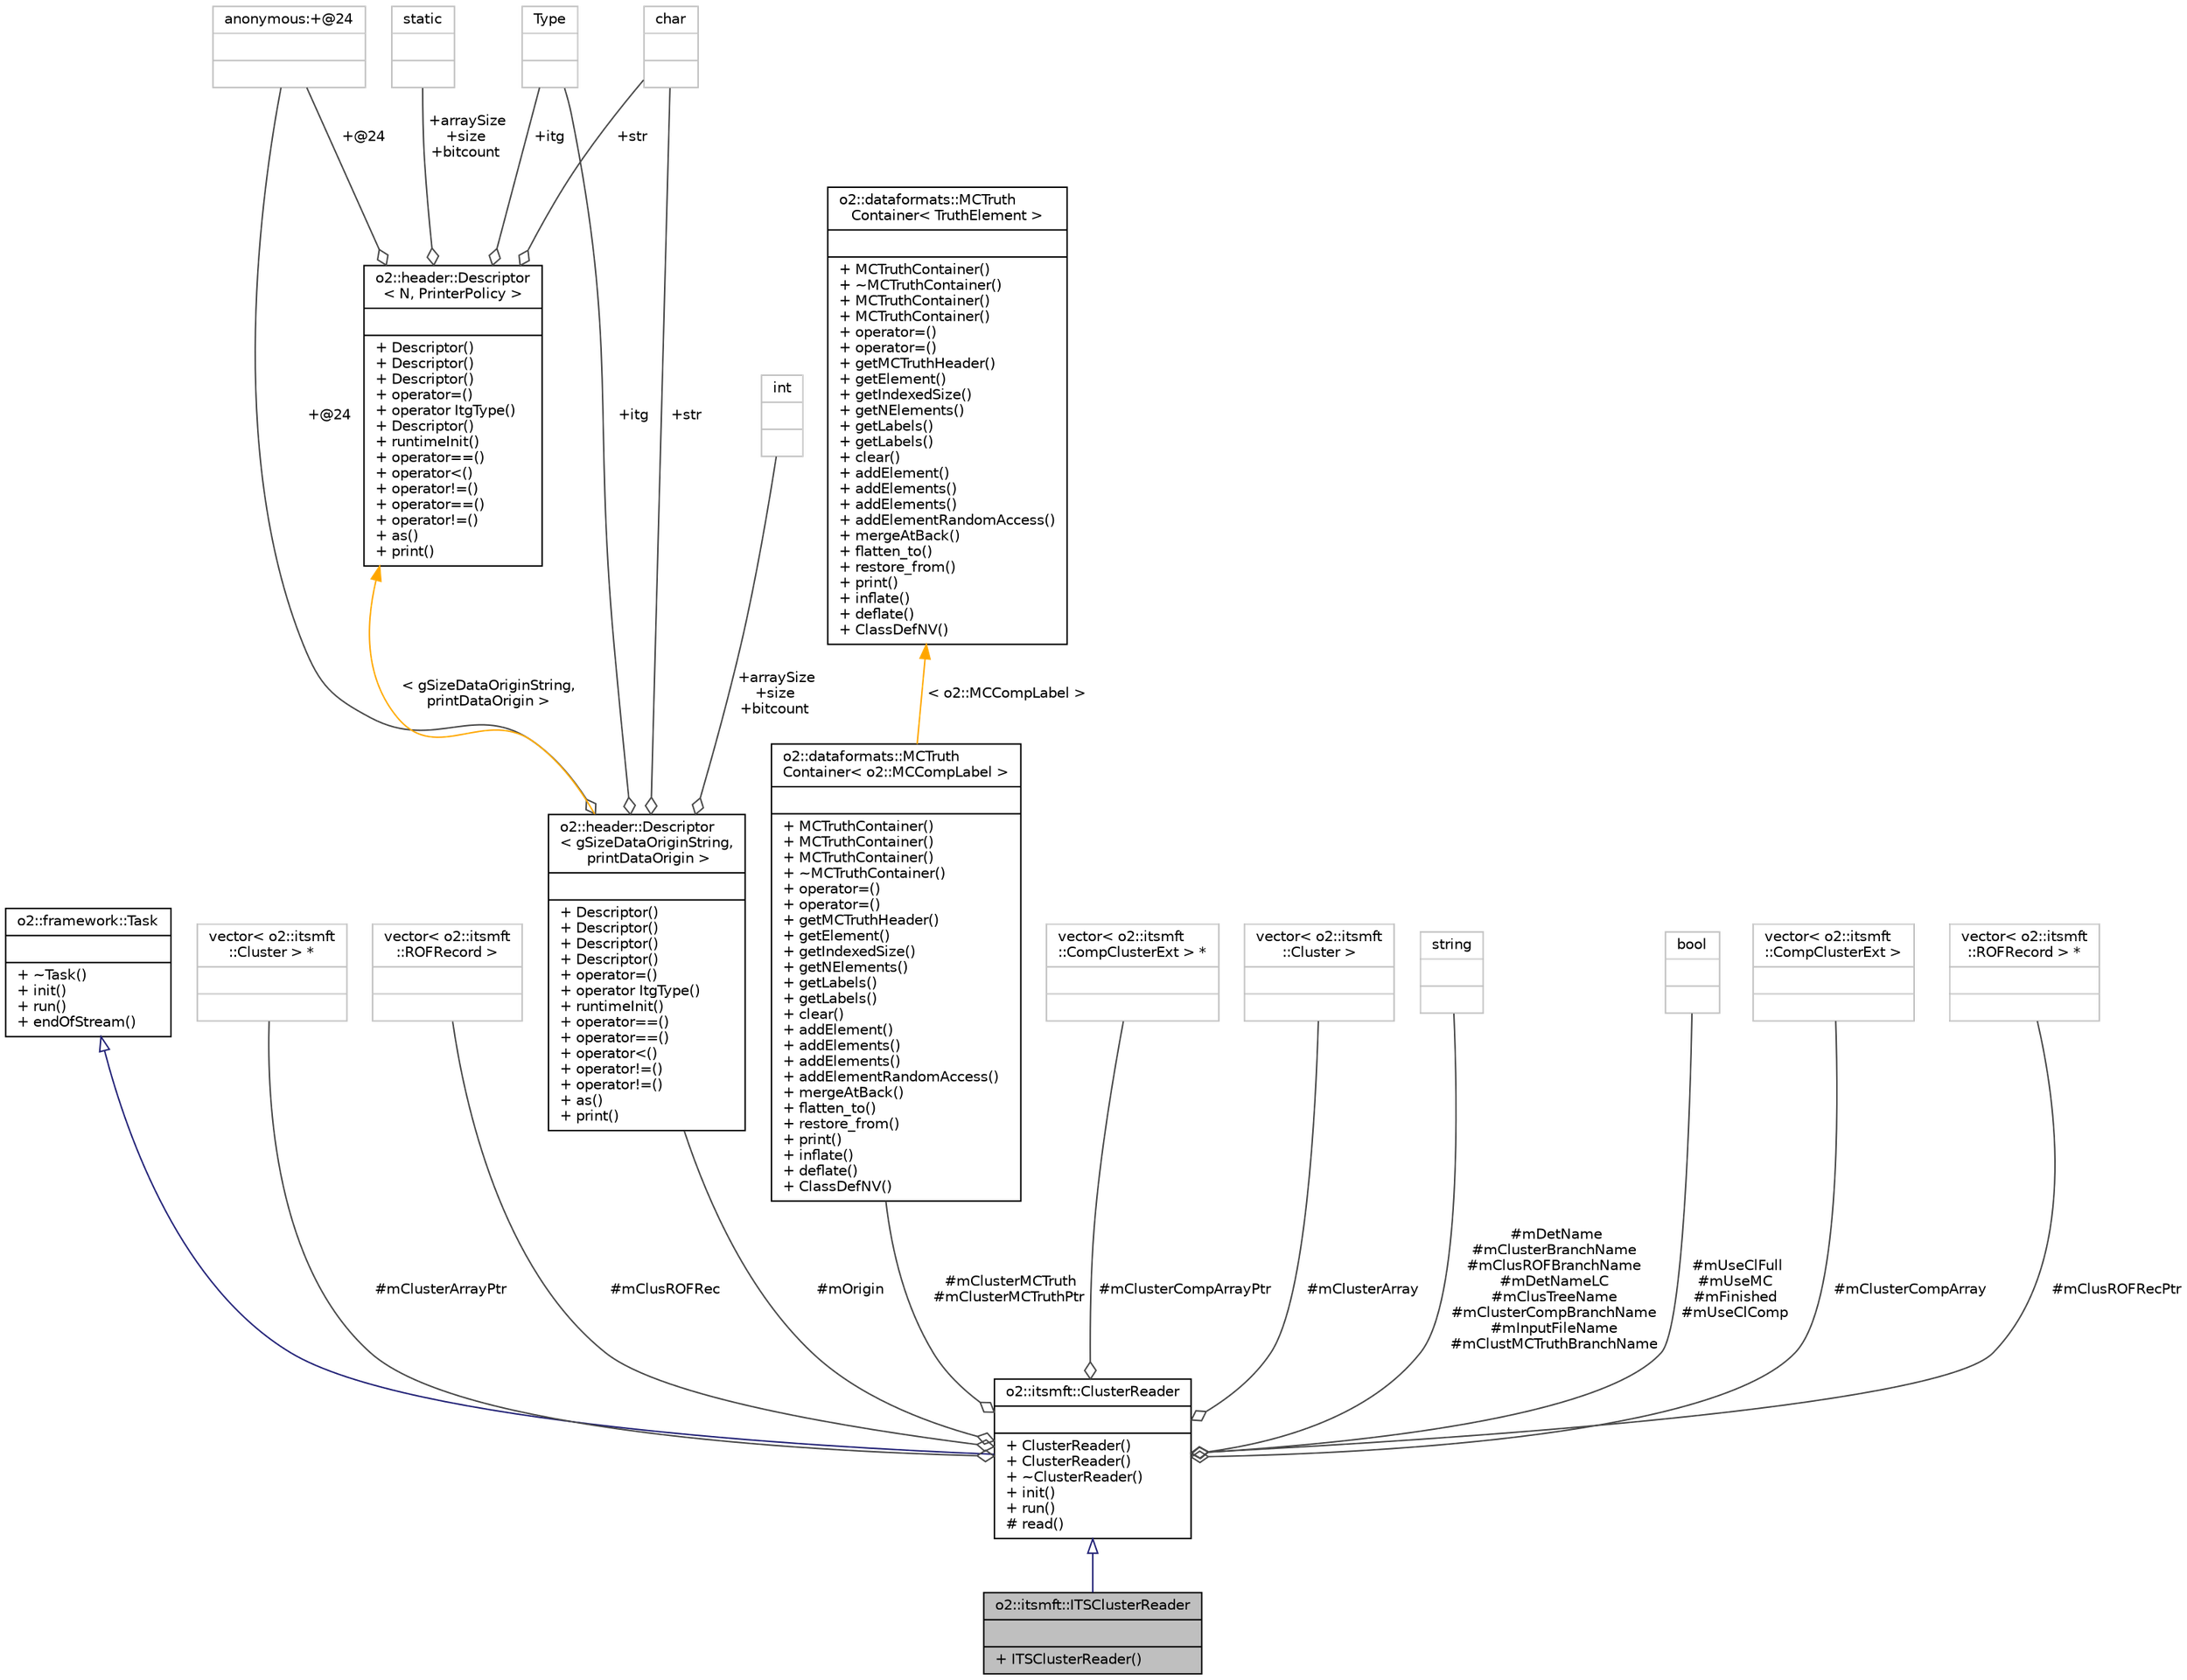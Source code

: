 digraph "o2::itsmft::ITSClusterReader"
{
 // INTERACTIVE_SVG=YES
  bgcolor="transparent";
  edge [fontname="Helvetica",fontsize="10",labelfontname="Helvetica",labelfontsize="10"];
  node [fontname="Helvetica",fontsize="10",shape=record];
  Node3 [label="{o2::itsmft::ITSClusterReader\n||+ ITSClusterReader()\l}",height=0.2,width=0.4,color="black", fillcolor="grey75", style="filled", fontcolor="black"];
  Node4 -> Node3 [dir="back",color="midnightblue",fontsize="10",style="solid",arrowtail="onormal",fontname="Helvetica"];
  Node4 [label="{o2::itsmft::ClusterReader\n||+ ClusterReader()\l+ ClusterReader()\l+ ~ClusterReader()\l+ init()\l+ run()\l# read()\l}",height=0.2,width=0.4,color="black",URL="$d1/dc3/classo2_1_1itsmft_1_1ClusterReader.html"];
  Node5 -> Node4 [dir="back",color="midnightblue",fontsize="10",style="solid",arrowtail="onormal",fontname="Helvetica"];
  Node5 [label="{o2::framework::Task\n||+ ~Task()\l+ init()\l+ run()\l+ endOfStream()\l}",height=0.2,width=0.4,color="black",URL="$de/dac/classo2_1_1framework_1_1Task.html"];
  Node6 -> Node4 [color="grey25",fontsize="10",style="solid",label=" #mClusterArrayPtr" ,arrowhead="odiamond",fontname="Helvetica"];
  Node6 [label="{vector\< o2::itsmft\l::Cluster \> *\n||}",height=0.2,width=0.4,color="grey75"];
  Node7 -> Node4 [color="grey25",fontsize="10",style="solid",label=" #mClusROFRec" ,arrowhead="odiamond",fontname="Helvetica"];
  Node7 [label="{vector\< o2::itsmft\l::ROFRecord \>\n||}",height=0.2,width=0.4,color="grey75"];
  Node8 -> Node4 [color="grey25",fontsize="10",style="solid",label=" #mOrigin" ,arrowhead="odiamond",fontname="Helvetica"];
  Node8 [label="{o2::header::Descriptor\l\< gSizeDataOriginString,\l printDataOrigin \>\n||+ Descriptor()\l+ Descriptor()\l+ Descriptor()\l+ Descriptor()\l+ operator=()\l+ operator ItgType()\l+ runtimeInit()\l+ operator==()\l+ operator==()\l+ operator\<()\l+ operator!=()\l+ operator!=()\l+ as()\l+ print()\l}",height=0.2,width=0.4,color="black",URL="$d9/db3/structo2_1_1header_1_1Descriptor.html"];
  Node9 -> Node8 [color="grey25",fontsize="10",style="solid",label=" +itg" ,arrowhead="odiamond",fontname="Helvetica"];
  Node9 [label="{Type\n||}",height=0.2,width=0.4,color="grey75"];
  Node10 -> Node8 [color="grey25",fontsize="10",style="solid",label=" +str" ,arrowhead="odiamond",fontname="Helvetica"];
  Node10 [label="{char\n||}",height=0.2,width=0.4,color="grey75"];
  Node11 -> Node8 [color="grey25",fontsize="10",style="solid",label=" +arraySize\n+size\n+bitcount" ,arrowhead="odiamond",fontname="Helvetica"];
  Node11 [label="{int\n||}",height=0.2,width=0.4,color="grey75"];
  Node12 -> Node8 [color="grey25",fontsize="10",style="solid",label=" +@24" ,arrowhead="odiamond",fontname="Helvetica"];
  Node12 [label="{anonymous:+@24\n||}",height=0.2,width=0.4,color="grey75"];
  Node13 -> Node8 [dir="back",color="orange",fontsize="10",style="solid",label=" \< gSizeDataOriginString,\l printDataOrigin \>" ,fontname="Helvetica"];
  Node13 [label="{o2::header::Descriptor\l\< N, PrinterPolicy \>\n||+ Descriptor()\l+ Descriptor()\l+ Descriptor()\l+ operator=()\l+ operator ItgType()\l+ Descriptor()\l+ runtimeInit()\l+ operator==()\l+ operator\<()\l+ operator!=()\l+ operator==()\l+ operator!=()\l+ as()\l+ print()\l}",height=0.2,width=0.4,color="black",URL="$d9/db3/structo2_1_1header_1_1Descriptor.html"];
  Node9 -> Node13 [color="grey25",fontsize="10",style="solid",label=" +itg" ,arrowhead="odiamond",fontname="Helvetica"];
  Node10 -> Node13 [color="grey25",fontsize="10",style="solid",label=" +str" ,arrowhead="odiamond",fontname="Helvetica"];
  Node12 -> Node13 [color="grey25",fontsize="10",style="solid",label=" +@24" ,arrowhead="odiamond",fontname="Helvetica"];
  Node14 -> Node13 [color="grey25",fontsize="10",style="solid",label=" +arraySize\n+size\n+bitcount" ,arrowhead="odiamond",fontname="Helvetica"];
  Node14 [label="{static\n||}",height=0.2,width=0.4,color="grey75"];
  Node15 -> Node4 [color="grey25",fontsize="10",style="solid",label=" #mClusterMCTruth\n#mClusterMCTruthPtr" ,arrowhead="odiamond",fontname="Helvetica"];
  Node15 [label="{o2::dataformats::MCTruth\lContainer\< o2::MCCompLabel \>\n||+ MCTruthContainer()\l+ MCTruthContainer()\l+ MCTruthContainer()\l+ ~MCTruthContainer()\l+ operator=()\l+ operator=()\l+ getMCTruthHeader()\l+ getElement()\l+ getIndexedSize()\l+ getNElements()\l+ getLabels()\l+ getLabels()\l+ clear()\l+ addElement()\l+ addElements()\l+ addElements()\l+ addElementRandomAccess()\l+ mergeAtBack()\l+ flatten_to()\l+ restore_from()\l+ print()\l+ inflate()\l+ deflate()\l+ ClassDefNV()\l}",height=0.2,width=0.4,color="black",URL="$dc/daa/classo2_1_1dataformats_1_1MCTruthContainer.html"];
  Node16 -> Node15 [dir="back",color="orange",fontsize="10",style="solid",label=" \< o2::MCCompLabel \>" ,fontname="Helvetica"];
  Node16 [label="{o2::dataformats::MCTruth\lContainer\< TruthElement \>\n||+ MCTruthContainer()\l+ ~MCTruthContainer()\l+ MCTruthContainer()\l+ MCTruthContainer()\l+ operator=()\l+ operator=()\l+ getMCTruthHeader()\l+ getElement()\l+ getIndexedSize()\l+ getNElements()\l+ getLabels()\l+ getLabels()\l+ clear()\l+ addElement()\l+ addElements()\l+ addElements()\l+ addElementRandomAccess()\l+ mergeAtBack()\l+ flatten_to()\l+ restore_from()\l+ print()\l+ inflate()\l+ deflate()\l+ ClassDefNV()\l}",height=0.2,width=0.4,color="black",URL="$dc/daa/classo2_1_1dataformats_1_1MCTruthContainer.html",tooltip="A container to hold and manage MC truth information/labels. "];
  Node17 -> Node4 [color="grey25",fontsize="10",style="solid",label=" #mClusterCompArrayPtr" ,arrowhead="odiamond",fontname="Helvetica"];
  Node17 [label="{vector\< o2::itsmft\l::CompClusterExt \> *\n||}",height=0.2,width=0.4,color="grey75"];
  Node18 -> Node4 [color="grey25",fontsize="10",style="solid",label=" #mClusterArray" ,arrowhead="odiamond",fontname="Helvetica"];
  Node18 [label="{vector\< o2::itsmft\l::Cluster \>\n||}",height=0.2,width=0.4,color="grey75"];
  Node19 -> Node4 [color="grey25",fontsize="10",style="solid",label=" #mDetName\n#mClusterBranchName\n#mClusROFBranchName\n#mDetNameLC\n#mClusTreeName\n#mClusterCompBranchName\n#mInputFileName\n#mClustMCTruthBranchName" ,arrowhead="odiamond",fontname="Helvetica"];
  Node19 [label="{string\n||}",height=0.2,width=0.4,color="grey75"];
  Node20 -> Node4 [color="grey25",fontsize="10",style="solid",label=" #mUseClFull\n#mUseMC\n#mFinished\n#mUseClComp" ,arrowhead="odiamond",fontname="Helvetica"];
  Node20 [label="{bool\n||}",height=0.2,width=0.4,color="grey75"];
  Node21 -> Node4 [color="grey25",fontsize="10",style="solid",label=" #mClusterCompArray" ,arrowhead="odiamond",fontname="Helvetica"];
  Node21 [label="{vector\< o2::itsmft\l::CompClusterExt \>\n||}",height=0.2,width=0.4,color="grey75"];
  Node22 -> Node4 [color="grey25",fontsize="10",style="solid",label=" #mClusROFRecPtr" ,arrowhead="odiamond",fontname="Helvetica"];
  Node22 [label="{vector\< o2::itsmft\l::ROFRecord \> *\n||}",height=0.2,width=0.4,color="grey75"];
}
